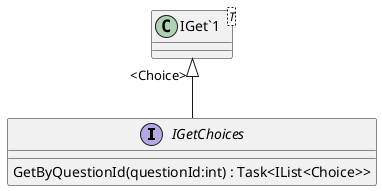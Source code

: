 @startuml
interface IGetChoices {
    GetByQuestionId(questionId:int) : Task<IList<Choice>>
}
class "IGet`1"<T> {
}
"IGet`1" "<Choice>" <|-- IGetChoices
@enduml
